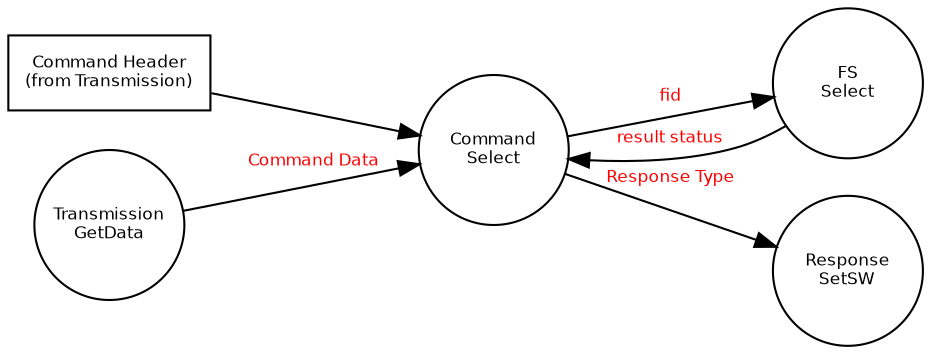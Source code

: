 digraph Command_Select {

rankdir = LR

 node [
         fontname = "Bitstream Vera Sans"
         fontsize = 8
         shape = "record"
     ]

 edge [
         fontname = "Bitstream Vera Sans"
         fontsize = 8
         fontcolor = "Red"
     ]

// all blocks
header [label="Command Header\n(from Transmission)"];
get_data [label="Transmission\nGetData", shape="circle", fixedsize=true, width=1];
select [label="Command\nSelect", shape="circle", fixedsize=true, width=1]; 
fs_select [label="FS\nSelect", shape="circle", fixedsize=true, width=1];
set_sw [label="Response\nSetSW", shape="circle", fixedsize=true, width=1];

// relations
header -> select
get_data -> select [label="Command Data"]
select -> fs_select [label="fid"]
fs_select -> select [label="result status"]
select -> set_sw [label="Response Type"]

}